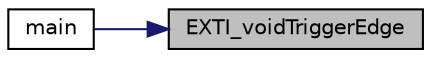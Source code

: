 digraph "EXTI_voidTriggerEdge"
{
 // LATEX_PDF_SIZE
  edge [fontname="Helvetica",fontsize="10",labelfontname="Helvetica",labelfontsize="10"];
  node [fontname="Helvetica",fontsize="10",shape=record];
  rankdir="RL";
  Node1 [label="EXTI_voidTriggerEdge",height=0.2,width=0.4,color="black", fillcolor="grey75", style="filled", fontcolor="black",tooltip="Select trigger edge for specific interrupt pin."];
  Node1 -> Node2 [dir="back",color="midnightblue",fontsize="10",style="solid",fontname="Helvetica"];
  Node2 [label="main",height=0.2,width=0.4,color="black", fillcolor="white", style="filled",URL="$d0/d29/main_8c.html#a6288eba0f8e8ad3ab1544ad731eb7667",tooltip=" "];
}

